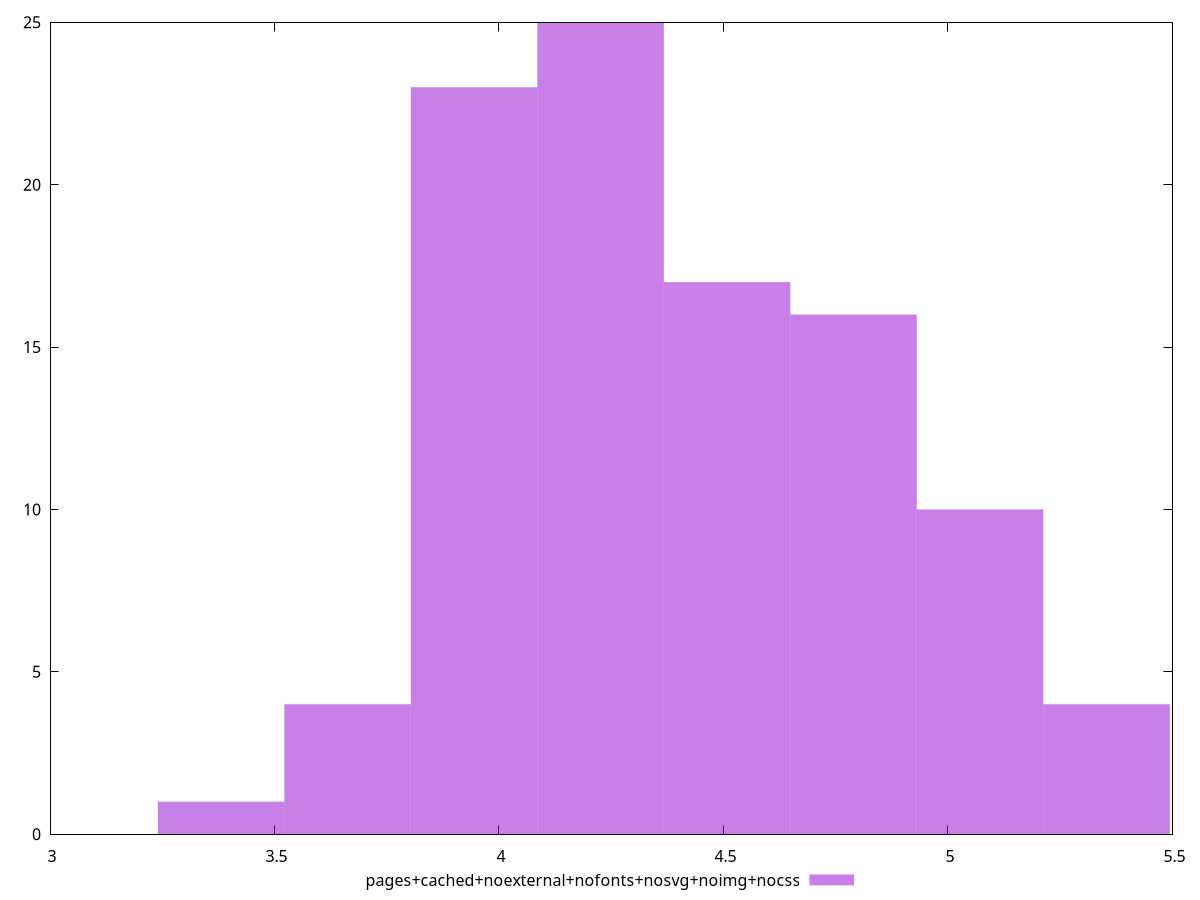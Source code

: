 $_pagesCachedNoexternalNofontsNosvgNoimgNocss <<EOF
3.9444731218667104 23
4.78971736226672 16
5.071465442400056 10
4.226221202000047 25
4.507969282133383 17
5.353213522533393 4
3.662725041733374 4
3.3809769616000374 1
EOF
set key outside below
set terminal pngcairo
set output "report_00005_2020-11-02T22-26-11.212Z/network-server-latency/pages+cached+noexternal+nofonts+nosvg+noimg+nocss//raw_hist.png"
set yrange [0:25]
set boxwidth 0.28174808013333646
set style fill transparent solid 0.5 noborder
plot $_pagesCachedNoexternalNofontsNosvgNoimgNocss title "pages+cached+noexternal+nofonts+nosvg+noimg+nocss" with boxes ,
